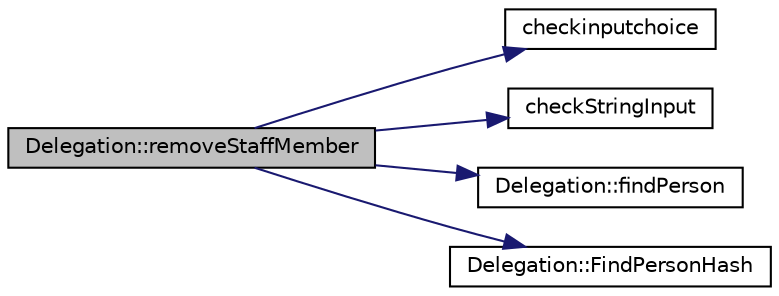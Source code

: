 digraph "Delegation::removeStaffMember"
{
 // LATEX_PDF_SIZE
  edge [fontname="Helvetica",fontsize="10",labelfontname="Helvetica",labelfontsize="10"];
  node [fontname="Helvetica",fontsize="10",shape=record];
  rankdir="LR";
  Node1 [label="Delegation::removeStaffMember",height=0.2,width=0.4,color="black", fillcolor="grey75", style="filled", fontcolor="black",tooltip=" "];
  Node1 -> Node2 [color="midnightblue",fontsize="10",style="solid",fontname="Helvetica"];
  Node2 [label="checkinputchoice",height=0.2,width=0.4,color="black", fillcolor="white", style="filled",URL="$_menus_8cpp.html#a9a825f830de2a8df955bbffae0852fd8",tooltip=" "];
  Node1 -> Node3 [color="midnightblue",fontsize="10",style="solid",fontname="Helvetica"];
  Node3 [label="checkStringInput",height=0.2,width=0.4,color="black", fillcolor="white", style="filled",URL="$auxiliar_8cpp.html#a38b12b0ae17b209757adabb8c944f98b",tooltip=" "];
  Node1 -> Node4 [color="midnightblue",fontsize="10",style="solid",fontname="Helvetica"];
  Node4 [label="Delegation::findPerson",height=0.2,width=0.4,color="black", fillcolor="white", style="filled",URL="$class_delegation.html#adb1130e6391f4b4fc82fac73df5f606a",tooltip=" "];
  Node1 -> Node5 [color="midnightblue",fontsize="10",style="solid",fontname="Helvetica"];
  Node5 [label="Delegation::FindPersonHash",height=0.2,width=0.4,color="black", fillcolor="white", style="filled",URL="$class_delegation.html#a5d17d88d054718acb42c9b8bcbcff8d1",tooltip=" "];
}
